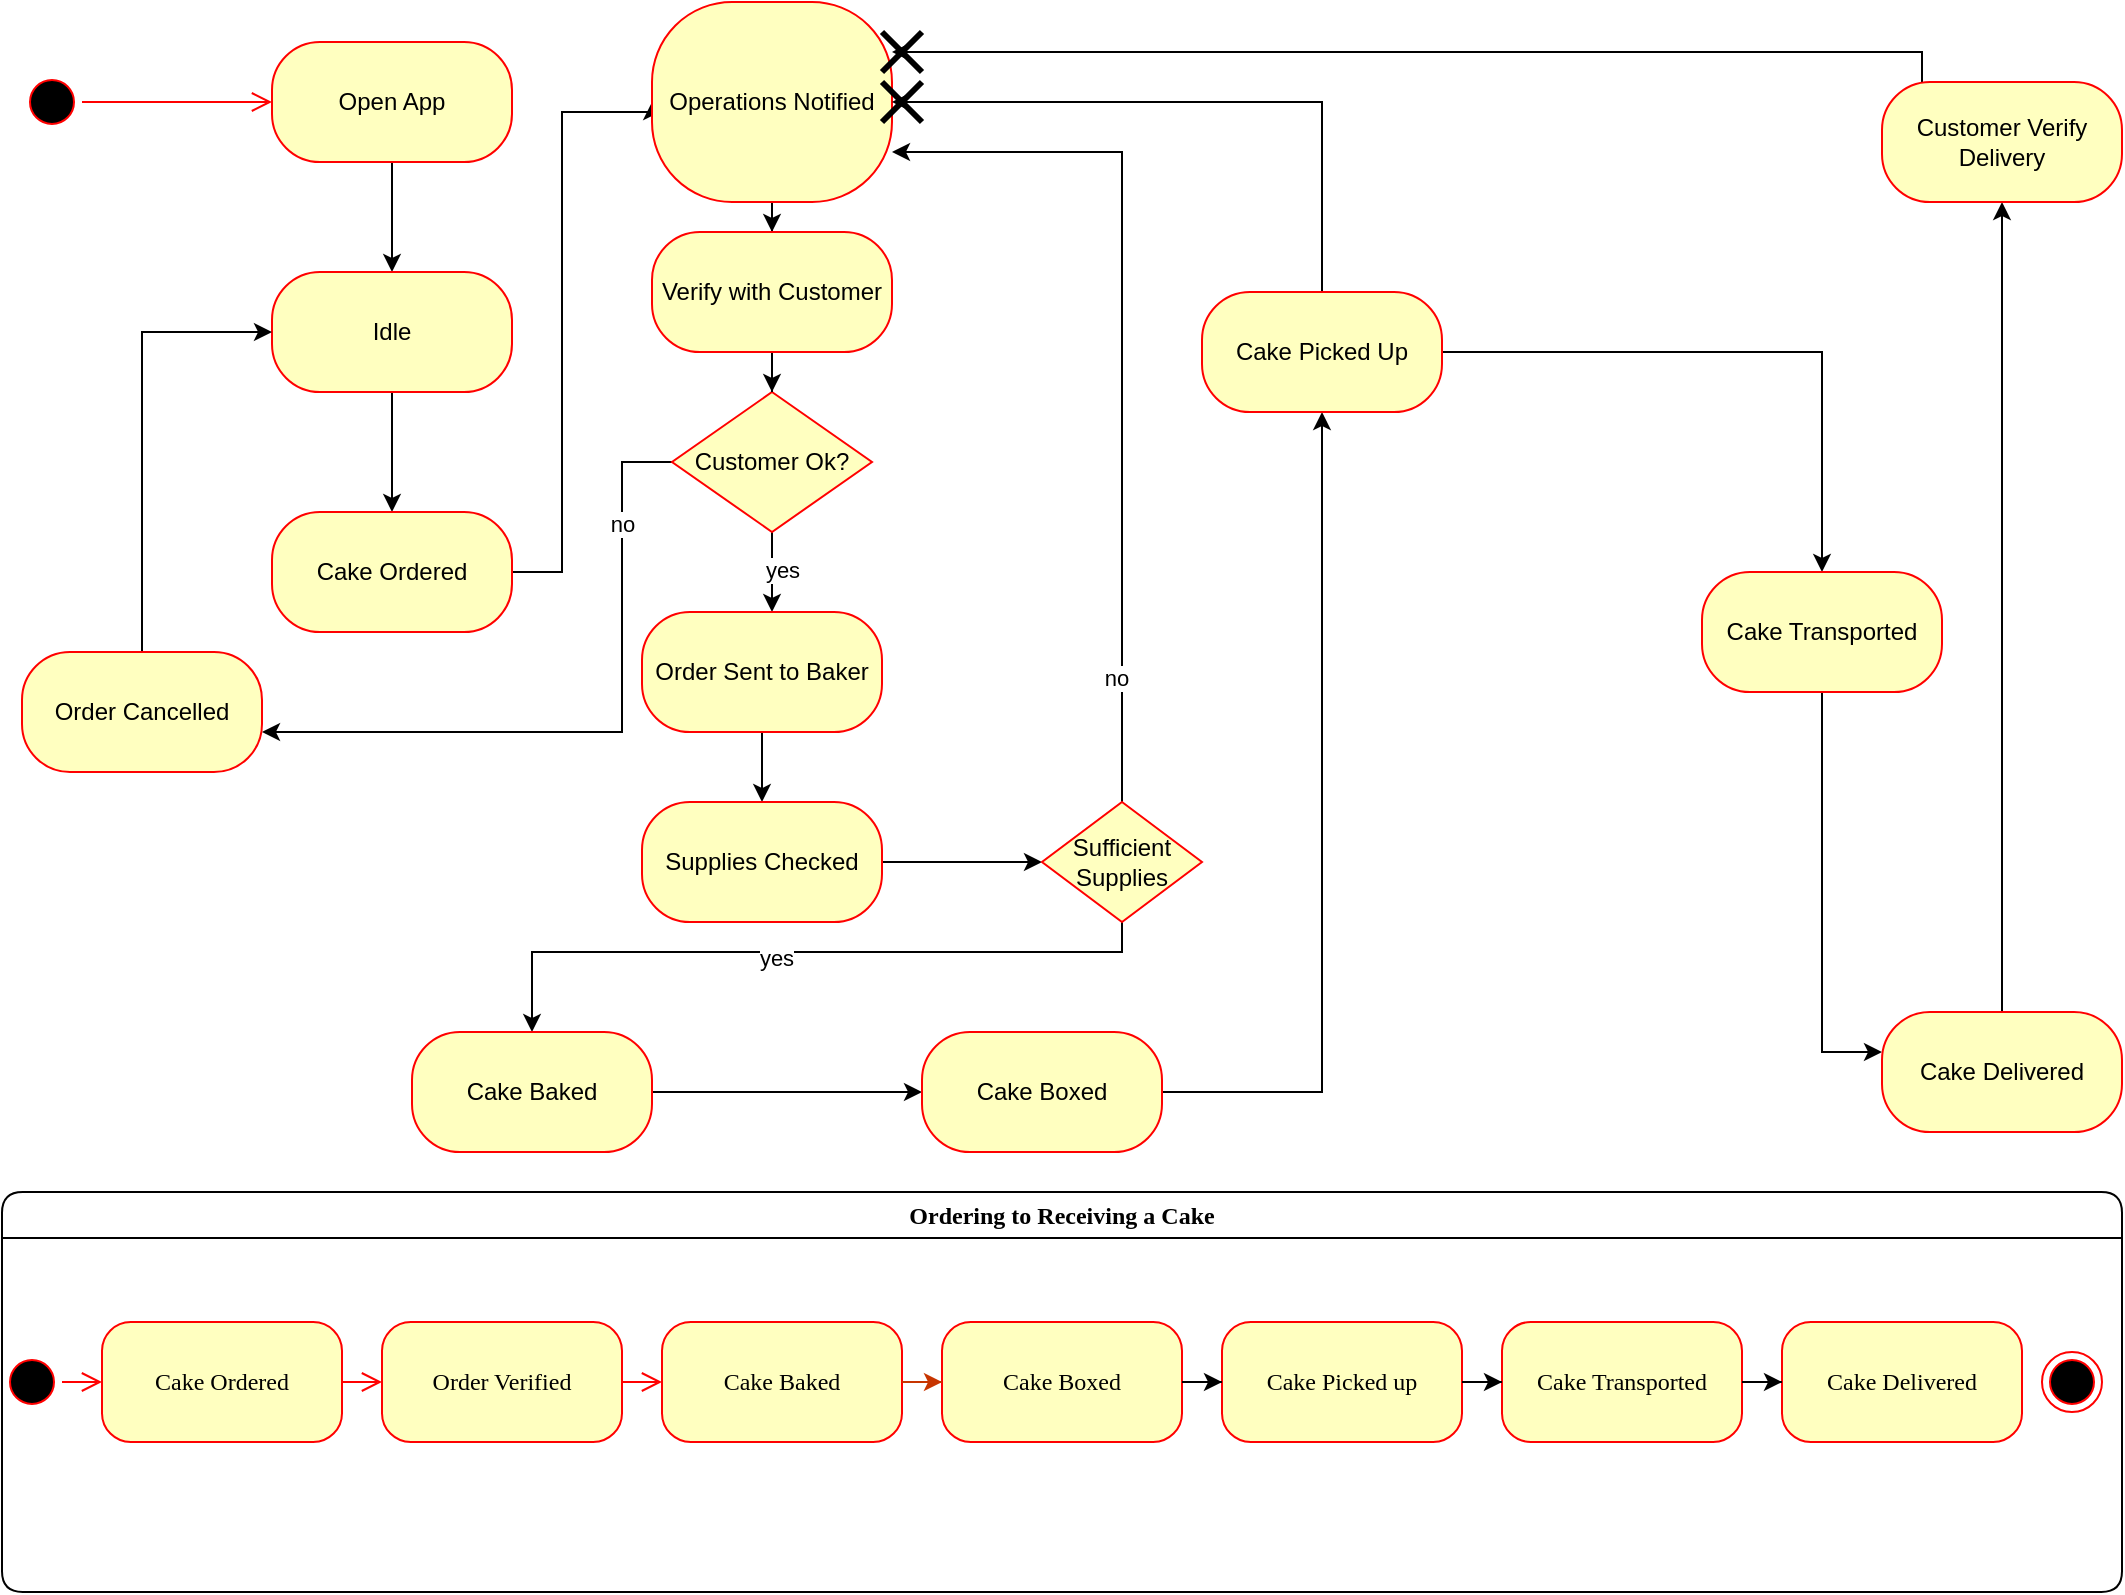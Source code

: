 <mxfile version="16.5.6" type="github">
  <diagram name="Page-1" id="58cdce13-f638-feb5-8d6f-7d28b1aa9fa0">
    <mxGraphModel dx="1422" dy="727" grid="1" gridSize="10" guides="1" tooltips="1" connect="1" arrows="1" fold="1" page="1" pageScale="1" pageWidth="1100" pageHeight="850" background="none" math="0" shadow="0">
      <root>
        <mxCell id="0" />
        <mxCell id="1" parent="0" />
        <mxCell id="382b91b5511bd0f7-1" value="" style="ellipse;html=1;shape=startState;fillColor=#000000;strokeColor=#ff0000;rounded=1;shadow=0;comic=0;labelBackgroundColor=none;fontFamily=Verdana;fontSize=12;fontColor=#000000;align=center;direction=south;" parent="1" vertex="1">
          <mxGeometry x="30" y="60" width="30" height="30" as="geometry" />
        </mxCell>
        <mxCell id="2a3bc250acf0617d-7" value="Ordering to Receiving a Cake" style="swimlane;whiteSpace=wrap;html=1;rounded=1;shadow=0;comic=0;labelBackgroundColor=none;strokeWidth=1;fontFamily=Verdana;fontSize=12;align=center;" parent="1" vertex="1">
          <mxGeometry x="20" y="620" width="1060" height="200" as="geometry" />
        </mxCell>
        <mxCell id="3cde6dad864a17aa-10" style="edgeStyle=elbowEdgeStyle;html=1;labelBackgroundColor=none;endArrow=open;endSize=8;strokeColor=#ff0000;fontFamily=Verdana;fontSize=12;align=left;" parent="2a3bc250acf0617d-7" source="382b91b5511bd0f7-8" target="3cde6dad864a17aa-1" edge="1">
          <mxGeometry relative="1" as="geometry" />
        </mxCell>
        <mxCell id="382b91b5511bd0f7-8" value="Cake Ordered" style="rounded=1;whiteSpace=wrap;html=1;arcSize=24;fillColor=#ffffc0;strokeColor=#ff0000;shadow=0;comic=0;labelBackgroundColor=none;fontFamily=Verdana;fontSize=12;fontColor=#000000;align=center;" parent="2a3bc250acf0617d-7" vertex="1">
          <mxGeometry x="50" y="65" width="120" height="60" as="geometry" />
        </mxCell>
        <mxCell id="24f968d109e7d6b4-3" value="" style="ellipse;html=1;shape=endState;fillColor=#000000;strokeColor=#ff0000;rounded=1;shadow=0;comic=0;labelBackgroundColor=none;fontFamily=Verdana;fontSize=12;fontColor=#000000;align=center;" parent="2a3bc250acf0617d-7" vertex="1">
          <mxGeometry x="1020" y="80" width="30" height="30" as="geometry" />
        </mxCell>
        <mxCell id="3cde6dad864a17aa-9" style="edgeStyle=elbowEdgeStyle;html=1;labelBackgroundColor=none;endArrow=open;endSize=8;strokeColor=#ff0000;fontFamily=Verdana;fontSize=12;align=left;" parent="2a3bc250acf0617d-7" source="2a3bc250acf0617d-3" target="382b91b5511bd0f7-8" edge="1">
          <mxGeometry relative="1" as="geometry" />
        </mxCell>
        <mxCell id="2a3bc250acf0617d-3" value="" style="ellipse;html=1;shape=startState;fillColor=#000000;strokeColor=#ff0000;rounded=1;shadow=0;comic=0;labelBackgroundColor=none;fontFamily=Verdana;fontSize=12;fontColor=#000000;align=center;direction=south;" parent="2a3bc250acf0617d-7" vertex="1">
          <mxGeometry y="80" width="30" height="30" as="geometry" />
        </mxCell>
        <mxCell id="3cde6dad864a17aa-11" style="edgeStyle=elbowEdgeStyle;html=1;labelBackgroundColor=none;endArrow=open;endSize=8;strokeColor=#ff0000;fontFamily=Verdana;fontSize=12;align=left;" parent="2a3bc250acf0617d-7" source="3cde6dad864a17aa-1" target="3cde6dad864a17aa-2" edge="1">
          <mxGeometry relative="1" as="geometry" />
        </mxCell>
        <mxCell id="3cde6dad864a17aa-1" value="Order Verified" style="rounded=1;whiteSpace=wrap;html=1;arcSize=24;fillColor=#ffffc0;strokeColor=#ff0000;shadow=0;comic=0;labelBackgroundColor=none;fontFamily=Verdana;fontSize=12;fontColor=#000000;align=center;" parent="2a3bc250acf0617d-7" vertex="1">
          <mxGeometry x="190" y="65" width="120" height="60" as="geometry" />
        </mxCell>
        <mxCell id="3cde6dad864a17aa-2" value="Cake Baked" style="rounded=1;whiteSpace=wrap;html=1;arcSize=24;fillColor=#ffffc0;strokeColor=#ff0000;shadow=0;comic=0;labelBackgroundColor=none;fontFamily=Verdana;fontSize=12;fontColor=#000000;align=center;" parent="2a3bc250acf0617d-7" vertex="1">
          <mxGeometry x="330" y="65" width="120" height="60" as="geometry" />
        </mxCell>
        <mxCell id="2KeAI8pGitg1TJ_p0Ek2-7" value="Cake Boxed" style="whiteSpace=wrap;html=1;fontFamily=Verdana;fillColor=#ffffc0;strokeColor=#ff0000;fontColor=#000000;rounded=1;arcSize=24;shadow=0;comic=0;labelBackgroundColor=none;" vertex="1" parent="2a3bc250acf0617d-7">
          <mxGeometry x="470" y="65" width="120" height="60" as="geometry" />
        </mxCell>
        <mxCell id="2KeAI8pGitg1TJ_p0Ek2-8" value="" style="edgeStyle=orthogonalEdgeStyle;rounded=0;orthogonalLoop=1;jettySize=auto;html=1;fillColor=#fa6800;strokeColor=#C73500;" edge="1" parent="2a3bc250acf0617d-7" source="3cde6dad864a17aa-2" target="2KeAI8pGitg1TJ_p0Ek2-7">
          <mxGeometry relative="1" as="geometry" />
        </mxCell>
        <mxCell id="2KeAI8pGitg1TJ_p0Ek2-9" value="&lt;div&gt;Cake Picked up&lt;/div&gt;" style="whiteSpace=wrap;html=1;fontFamily=Verdana;fillColor=#ffffc0;strokeColor=#ff0000;fontColor=#000000;rounded=1;arcSize=24;shadow=0;comic=0;labelBackgroundColor=none;" vertex="1" parent="2a3bc250acf0617d-7">
          <mxGeometry x="610" y="65" width="120" height="60" as="geometry" />
        </mxCell>
        <mxCell id="2KeAI8pGitg1TJ_p0Ek2-10" value="" style="edgeStyle=orthogonalEdgeStyle;rounded=0;orthogonalLoop=1;jettySize=auto;html=1;" edge="1" parent="2a3bc250acf0617d-7" source="2KeAI8pGitg1TJ_p0Ek2-7" target="2KeAI8pGitg1TJ_p0Ek2-9">
          <mxGeometry relative="1" as="geometry" />
        </mxCell>
        <mxCell id="2KeAI8pGitg1TJ_p0Ek2-11" value="Cake Transported" style="whiteSpace=wrap;html=1;fontFamily=Verdana;fillColor=#ffffc0;strokeColor=#ff0000;fontColor=#000000;rounded=1;arcSize=24;shadow=0;comic=0;labelBackgroundColor=none;" vertex="1" parent="2a3bc250acf0617d-7">
          <mxGeometry x="750" y="65" width="120" height="60" as="geometry" />
        </mxCell>
        <mxCell id="2KeAI8pGitg1TJ_p0Ek2-12" value="" style="edgeStyle=orthogonalEdgeStyle;rounded=0;orthogonalLoop=1;jettySize=auto;html=1;" edge="1" parent="2a3bc250acf0617d-7" source="2KeAI8pGitg1TJ_p0Ek2-9" target="2KeAI8pGitg1TJ_p0Ek2-11">
          <mxGeometry relative="1" as="geometry" />
        </mxCell>
        <mxCell id="2KeAI8pGitg1TJ_p0Ek2-13" value="Cake Delivered" style="whiteSpace=wrap;html=1;fontFamily=Verdana;fillColor=#ffffc0;strokeColor=#ff0000;fontColor=#000000;rounded=1;arcSize=24;shadow=0;comic=0;labelBackgroundColor=none;" vertex="1" parent="2a3bc250acf0617d-7">
          <mxGeometry x="890" y="65" width="120" height="60" as="geometry" />
        </mxCell>
        <mxCell id="2KeAI8pGitg1TJ_p0Ek2-14" value="" style="edgeStyle=orthogonalEdgeStyle;rounded=0;orthogonalLoop=1;jettySize=auto;html=1;" edge="1" parent="2a3bc250acf0617d-7" source="2KeAI8pGitg1TJ_p0Ek2-11" target="2KeAI8pGitg1TJ_p0Ek2-13">
          <mxGeometry relative="1" as="geometry" />
        </mxCell>
        <mxCell id="2a3bc250acf0617d-9" style="edgeStyle=orthogonalEdgeStyle;html=1;labelBackgroundColor=none;endArrow=open;endSize=8;strokeColor=#ff0000;fontFamily=Verdana;fontSize=12;align=left;entryX=0;entryY=0.5;entryDx=0;entryDy=0;" parent="1" source="382b91b5511bd0f7-1" target="2KeAI8pGitg1TJ_p0Ek2-19" edge="1">
          <mxGeometry relative="1" as="geometry">
            <mxPoint x="100" y="75" as="targetPoint" />
          </mxGeometry>
        </mxCell>
        <mxCell id="2KeAI8pGitg1TJ_p0Ek2-22" value="" style="edgeStyle=orthogonalEdgeStyle;rounded=0;orthogonalLoop=1;jettySize=auto;html=1;" edge="1" parent="1" source="2KeAI8pGitg1TJ_p0Ek2-19" target="2KeAI8pGitg1TJ_p0Ek2-21">
          <mxGeometry relative="1" as="geometry" />
        </mxCell>
        <mxCell id="2KeAI8pGitg1TJ_p0Ek2-19" value="Open App" style="whiteSpace=wrap;html=1;fillColor=#ffffc0;strokeColor=#ff0000;fontColor=#000000;rounded=1;arcSize=40;" vertex="1" parent="1">
          <mxGeometry x="155" y="45" width="120" height="60" as="geometry" />
        </mxCell>
        <mxCell id="2KeAI8pGitg1TJ_p0Ek2-26" value="" style="edgeStyle=orthogonalEdgeStyle;rounded=0;orthogonalLoop=1;jettySize=auto;html=1;" edge="1" parent="1" source="2KeAI8pGitg1TJ_p0Ek2-21" target="2KeAI8pGitg1TJ_p0Ek2-25">
          <mxGeometry relative="1" as="geometry" />
        </mxCell>
        <mxCell id="2KeAI8pGitg1TJ_p0Ek2-21" value="Idle" style="whiteSpace=wrap;html=1;fillColor=#ffffc0;strokeColor=#ff0000;fontColor=#000000;rounded=1;arcSize=40;" vertex="1" parent="1">
          <mxGeometry x="155" y="160" width="120" height="60" as="geometry" />
        </mxCell>
        <mxCell id="2KeAI8pGitg1TJ_p0Ek2-68" value="" style="edgeStyle=orthogonalEdgeStyle;rounded=0;orthogonalLoop=1;jettySize=auto;html=1;entryX=0;entryY=0.5;entryDx=0;entryDy=0;" edge="1" parent="1" source="2KeAI8pGitg1TJ_p0Ek2-25" target="2KeAI8pGitg1TJ_p0Ek2-67">
          <mxGeometry relative="1" as="geometry">
            <Array as="points">
              <mxPoint x="300" y="310" />
              <mxPoint x="300" y="80" />
            </Array>
          </mxGeometry>
        </mxCell>
        <mxCell id="2KeAI8pGitg1TJ_p0Ek2-25" value="Cake Ordered" style="whiteSpace=wrap;html=1;fillColor=#ffffc0;strokeColor=#ff0000;fontColor=#000000;rounded=1;arcSize=40;" vertex="1" parent="1">
          <mxGeometry x="155" y="280" width="120" height="60" as="geometry" />
        </mxCell>
        <mxCell id="2KeAI8pGitg1TJ_p0Ek2-73" value="" style="edgeStyle=orthogonalEdgeStyle;rounded=0;orthogonalLoop=1;jettySize=auto;html=1;" edge="1" parent="1" source="2KeAI8pGitg1TJ_p0Ek2-31" target="2KeAI8pGitg1TJ_p0Ek2-46">
          <mxGeometry relative="1" as="geometry">
            <Array as="points">
              <mxPoint x="405" y="320" />
              <mxPoint x="405" y="320" />
            </Array>
          </mxGeometry>
        </mxCell>
        <mxCell id="2KeAI8pGitg1TJ_p0Ek2-76" value="yes" style="edgeLabel;html=1;align=center;verticalAlign=middle;resizable=0;points=[];" vertex="1" connectable="0" parent="2KeAI8pGitg1TJ_p0Ek2-73">
          <mxGeometry x="-0.881" y="2" relative="1" as="geometry">
            <mxPoint x="3" y="16" as="offset" />
          </mxGeometry>
        </mxCell>
        <mxCell id="2KeAI8pGitg1TJ_p0Ek2-81" value="" style="edgeStyle=orthogonalEdgeStyle;rounded=0;orthogonalLoop=1;jettySize=auto;html=1;" edge="1" parent="1" source="2KeAI8pGitg1TJ_p0Ek2-31" target="2KeAI8pGitg1TJ_p0Ek2-40">
          <mxGeometry relative="1" as="geometry">
            <Array as="points">
              <mxPoint x="330" y="255" />
              <mxPoint x="330" y="390" />
            </Array>
          </mxGeometry>
        </mxCell>
        <mxCell id="2KeAI8pGitg1TJ_p0Ek2-83" value="no" style="edgeLabel;html=1;align=center;verticalAlign=middle;resizable=0;points=[];" vertex="1" connectable="0" parent="2KeAI8pGitg1TJ_p0Ek2-81">
          <mxGeometry x="-0.673" relative="1" as="geometry">
            <mxPoint as="offset" />
          </mxGeometry>
        </mxCell>
        <mxCell id="2KeAI8pGitg1TJ_p0Ek2-31" value="Customer Ok?" style="rhombus;whiteSpace=wrap;html=1;fillColor=#ffffc0;strokeColor=#ff0000;" vertex="1" parent="1">
          <mxGeometry x="355" y="220" width="100" height="70" as="geometry" />
        </mxCell>
        <mxCell id="2KeAI8pGitg1TJ_p0Ek2-43" value="" style="edgeStyle=orthogonalEdgeStyle;rounded=0;orthogonalLoop=1;jettySize=auto;html=1;entryX=0;entryY=0.5;entryDx=0;entryDy=0;" edge="1" parent="1" source="2KeAI8pGitg1TJ_p0Ek2-40" target="2KeAI8pGitg1TJ_p0Ek2-21">
          <mxGeometry relative="1" as="geometry">
            <mxPoint x="140" y="180" as="targetPoint" />
            <Array as="points">
              <mxPoint x="90" y="190" />
            </Array>
          </mxGeometry>
        </mxCell>
        <mxCell id="2KeAI8pGitg1TJ_p0Ek2-40" value="Order Cancelled" style="whiteSpace=wrap;html=1;fillColor=#ffffc0;strokeColor=#ff0000;fontColor=#000000;rounded=1;arcSize=40;" vertex="1" parent="1">
          <mxGeometry x="30" y="350" width="120" height="60" as="geometry" />
        </mxCell>
        <mxCell id="2KeAI8pGitg1TJ_p0Ek2-50" value="" style="edgeStyle=orthogonalEdgeStyle;rounded=0;orthogonalLoop=1;jettySize=auto;html=1;" edge="1" parent="1" source="2KeAI8pGitg1TJ_p0Ek2-46" target="2KeAI8pGitg1TJ_p0Ek2-49">
          <mxGeometry relative="1" as="geometry" />
        </mxCell>
        <mxCell id="2KeAI8pGitg1TJ_p0Ek2-46" value="Order Sent to Baker" style="whiteSpace=wrap;html=1;fillColor=#ffffc0;strokeColor=#ff0000;fontColor=#000000;rounded=1;arcSize=40;" vertex="1" parent="1">
          <mxGeometry x="340" y="330" width="120" height="60" as="geometry" />
        </mxCell>
        <mxCell id="2KeAI8pGitg1TJ_p0Ek2-58" value="" style="edgeStyle=orthogonalEdgeStyle;rounded=0;orthogonalLoop=1;jettySize=auto;html=1;" edge="1" parent="1" source="2KeAI8pGitg1TJ_p0Ek2-49" target="2KeAI8pGitg1TJ_p0Ek2-55">
          <mxGeometry relative="1" as="geometry" />
        </mxCell>
        <mxCell id="2KeAI8pGitg1TJ_p0Ek2-49" value="Supplies Checked" style="whiteSpace=wrap;html=1;fillColor=#ffffc0;strokeColor=#ff0000;fontColor=#000000;rounded=1;arcSize=40;" vertex="1" parent="1">
          <mxGeometry x="340" y="425" width="120" height="60" as="geometry" />
        </mxCell>
        <mxCell id="2KeAI8pGitg1TJ_p0Ek2-84" value="" style="edgeStyle=orthogonalEdgeStyle;rounded=0;orthogonalLoop=1;jettySize=auto;html=1;" edge="1" parent="1" source="2KeAI8pGitg1TJ_p0Ek2-55" target="2KeAI8pGitg1TJ_p0Ek2-67">
          <mxGeometry relative="1" as="geometry">
            <Array as="points">
              <mxPoint x="580" y="100" />
            </Array>
          </mxGeometry>
        </mxCell>
        <mxCell id="2KeAI8pGitg1TJ_p0Ek2-85" value="no" style="edgeLabel;html=1;align=center;verticalAlign=middle;resizable=0;points=[];" vertex="1" connectable="0" parent="2KeAI8pGitg1TJ_p0Ek2-84">
          <mxGeometry x="-0.715" y="3" relative="1" as="geometry">
            <mxPoint as="offset" />
          </mxGeometry>
        </mxCell>
        <mxCell id="2KeAI8pGitg1TJ_p0Ek2-89" value="" style="edgeStyle=orthogonalEdgeStyle;rounded=0;orthogonalLoop=1;jettySize=auto;html=1;" edge="1" parent="1" source="2KeAI8pGitg1TJ_p0Ek2-55" target="2KeAI8pGitg1TJ_p0Ek2-86">
          <mxGeometry relative="1" as="geometry">
            <Array as="points">
              <mxPoint x="580" y="500" />
            </Array>
          </mxGeometry>
        </mxCell>
        <mxCell id="2KeAI8pGitg1TJ_p0Ek2-90" value="yes" style="edgeLabel;html=1;align=center;verticalAlign=middle;resizable=0;points=[];" vertex="1" connectable="0" parent="2KeAI8pGitg1TJ_p0Ek2-89">
          <mxGeometry x="0.074" y="3" relative="1" as="geometry">
            <mxPoint as="offset" />
          </mxGeometry>
        </mxCell>
        <mxCell id="2KeAI8pGitg1TJ_p0Ek2-55" value="Sufficient Supplies" style="rhombus;whiteSpace=wrap;html=1;fillColor=#ffffc0;strokeColor=#ff0000;" vertex="1" parent="1">
          <mxGeometry x="540" y="425" width="80" height="60" as="geometry" />
        </mxCell>
        <mxCell id="2KeAI8pGitg1TJ_p0Ek2-105" value="" style="edgeStyle=orthogonalEdgeStyle;rounded=0;orthogonalLoop=1;jettySize=auto;html=1;" edge="1" parent="1" source="2KeAI8pGitg1TJ_p0Ek2-67" target="2KeAI8pGitg1TJ_p0Ek2-104">
          <mxGeometry relative="1" as="geometry" />
        </mxCell>
        <mxCell id="2KeAI8pGitg1TJ_p0Ek2-67" value="Operations Notified" style="whiteSpace=wrap;html=1;fillColor=#ffffc0;strokeColor=#ff0000;fontColor=#000000;rounded=1;arcSize=40;" vertex="1" parent="1">
          <mxGeometry x="345" y="25" width="120" height="100" as="geometry" />
        </mxCell>
        <mxCell id="2KeAI8pGitg1TJ_p0Ek2-92" value="" style="edgeStyle=orthogonalEdgeStyle;rounded=0;orthogonalLoop=1;jettySize=auto;html=1;" edge="1" parent="1" source="2KeAI8pGitg1TJ_p0Ek2-86" target="2KeAI8pGitg1TJ_p0Ek2-91">
          <mxGeometry relative="1" as="geometry">
            <Array as="points">
              <mxPoint x="405" y="570" />
            </Array>
          </mxGeometry>
        </mxCell>
        <mxCell id="2KeAI8pGitg1TJ_p0Ek2-86" value="Cake Baked" style="rounded=1;whiteSpace=wrap;html=1;arcSize=40;fontColor=#000000;fillColor=#ffffc0;strokeColor=#ff0000;" vertex="1" parent="1">
          <mxGeometry x="225" y="540" width="120" height="60" as="geometry" />
        </mxCell>
        <mxCell id="2KeAI8pGitg1TJ_p0Ek2-94" value="" style="edgeStyle=orthogonalEdgeStyle;rounded=0;orthogonalLoop=1;jettySize=auto;html=1;" edge="1" parent="1" source="2KeAI8pGitg1TJ_p0Ek2-91" target="2KeAI8pGitg1TJ_p0Ek2-93">
          <mxGeometry relative="1" as="geometry" />
        </mxCell>
        <mxCell id="2KeAI8pGitg1TJ_p0Ek2-91" value="Cake Boxed" style="rounded=1;whiteSpace=wrap;html=1;arcSize=40;fontColor=#000000;fillColor=#ffffc0;strokeColor=#ff0000;" vertex="1" parent="1">
          <mxGeometry x="480" y="540" width="120" height="60" as="geometry" />
        </mxCell>
        <mxCell id="2KeAI8pGitg1TJ_p0Ek2-95" value="" style="edgeStyle=orthogonalEdgeStyle;rounded=0;orthogonalLoop=1;jettySize=auto;html=1;" edge="1" parent="1" source="2KeAI8pGitg1TJ_p0Ek2-93" target="2KeAI8pGitg1TJ_p0Ek2-67">
          <mxGeometry relative="1" as="geometry">
            <Array as="points">
              <mxPoint x="680" y="75" />
            </Array>
          </mxGeometry>
        </mxCell>
        <mxCell id="2KeAI8pGitg1TJ_p0Ek2-97" value="" style="edgeStyle=orthogonalEdgeStyle;rounded=0;orthogonalLoop=1;jettySize=auto;html=1;" edge="1" parent="1" source="2KeAI8pGitg1TJ_p0Ek2-93" target="2KeAI8pGitg1TJ_p0Ek2-96">
          <mxGeometry relative="1" as="geometry">
            <Array as="points">
              <mxPoint x="930" y="200" />
            </Array>
          </mxGeometry>
        </mxCell>
        <mxCell id="2KeAI8pGitg1TJ_p0Ek2-93" value="Cake Picked Up" style="rounded=1;whiteSpace=wrap;html=1;arcSize=40;fontColor=#000000;fillColor=#ffffc0;strokeColor=#ff0000;" vertex="1" parent="1">
          <mxGeometry x="620" y="170" width="120" height="60" as="geometry" />
        </mxCell>
        <mxCell id="2KeAI8pGitg1TJ_p0Ek2-99" value="" style="edgeStyle=orthogonalEdgeStyle;rounded=0;orthogonalLoop=1;jettySize=auto;html=1;" edge="1" parent="1" source="2KeAI8pGitg1TJ_p0Ek2-96" target="2KeAI8pGitg1TJ_p0Ek2-98">
          <mxGeometry relative="1" as="geometry">
            <Array as="points">
              <mxPoint x="930" y="550" />
            </Array>
          </mxGeometry>
        </mxCell>
        <mxCell id="2KeAI8pGitg1TJ_p0Ek2-96" value="Cake Transported" style="rounded=1;whiteSpace=wrap;html=1;arcSize=40;fontColor=#000000;fillColor=#ffffc0;strokeColor=#ff0000;" vertex="1" parent="1">
          <mxGeometry x="870" y="310" width="120" height="60" as="geometry" />
        </mxCell>
        <mxCell id="2KeAI8pGitg1TJ_p0Ek2-101" value="" style="edgeStyle=orthogonalEdgeStyle;rounded=0;orthogonalLoop=1;jettySize=auto;html=1;" edge="1" parent="1" source="2KeAI8pGitg1TJ_p0Ek2-98" target="2KeAI8pGitg1TJ_p0Ek2-100">
          <mxGeometry relative="1" as="geometry" />
        </mxCell>
        <mxCell id="2KeAI8pGitg1TJ_p0Ek2-98" value="Cake Delivered" style="rounded=1;whiteSpace=wrap;html=1;arcSize=40;fontColor=#000000;fillColor=#ffffc0;strokeColor=#ff0000;" vertex="1" parent="1">
          <mxGeometry x="960" y="530" width="120" height="60" as="geometry" />
        </mxCell>
        <mxCell id="2KeAI8pGitg1TJ_p0Ek2-102" value="" style="edgeStyle=orthogonalEdgeStyle;rounded=0;orthogonalLoop=1;jettySize=auto;html=1;" edge="1" parent="1" source="2KeAI8pGitg1TJ_p0Ek2-100" target="2KeAI8pGitg1TJ_p0Ek2-67">
          <mxGeometry relative="1" as="geometry">
            <Array as="points">
              <mxPoint x="980" y="50" />
            </Array>
          </mxGeometry>
        </mxCell>
        <mxCell id="2KeAI8pGitg1TJ_p0Ek2-100" value="Customer Verify Delivery" style="rounded=1;whiteSpace=wrap;html=1;arcSize=40;fontColor=#000000;fillColor=#ffffc0;strokeColor=#ff0000;" vertex="1" parent="1">
          <mxGeometry x="960" y="65" width="120" height="60" as="geometry" />
        </mxCell>
        <mxCell id="2KeAI8pGitg1TJ_p0Ek2-106" value="" style="edgeStyle=orthogonalEdgeStyle;rounded=0;orthogonalLoop=1;jettySize=auto;html=1;" edge="1" parent="1" source="2KeAI8pGitg1TJ_p0Ek2-104" target="2KeAI8pGitg1TJ_p0Ek2-31">
          <mxGeometry relative="1" as="geometry" />
        </mxCell>
        <mxCell id="2KeAI8pGitg1TJ_p0Ek2-104" value="Verify with Customer" style="whiteSpace=wrap;html=1;fillColor=#ffffc0;strokeColor=#ff0000;fontColor=#000000;rounded=1;arcSize=40;" vertex="1" parent="1">
          <mxGeometry x="345" y="140" width="120" height="60" as="geometry" />
        </mxCell>
        <mxCell id="2KeAI8pGitg1TJ_p0Ek2-107" value="" style="shape=umlDestroy;whiteSpace=wrap;html=1;strokeWidth=3;" vertex="1" parent="1">
          <mxGeometry x="460" y="65" width="20" height="20" as="geometry" />
        </mxCell>
        <mxCell id="2KeAI8pGitg1TJ_p0Ek2-108" value="" style="shape=umlDestroy;whiteSpace=wrap;html=1;strokeWidth=3;" vertex="1" parent="1">
          <mxGeometry x="460" y="40" width="20" height="20" as="geometry" />
        </mxCell>
      </root>
    </mxGraphModel>
  </diagram>
</mxfile>
